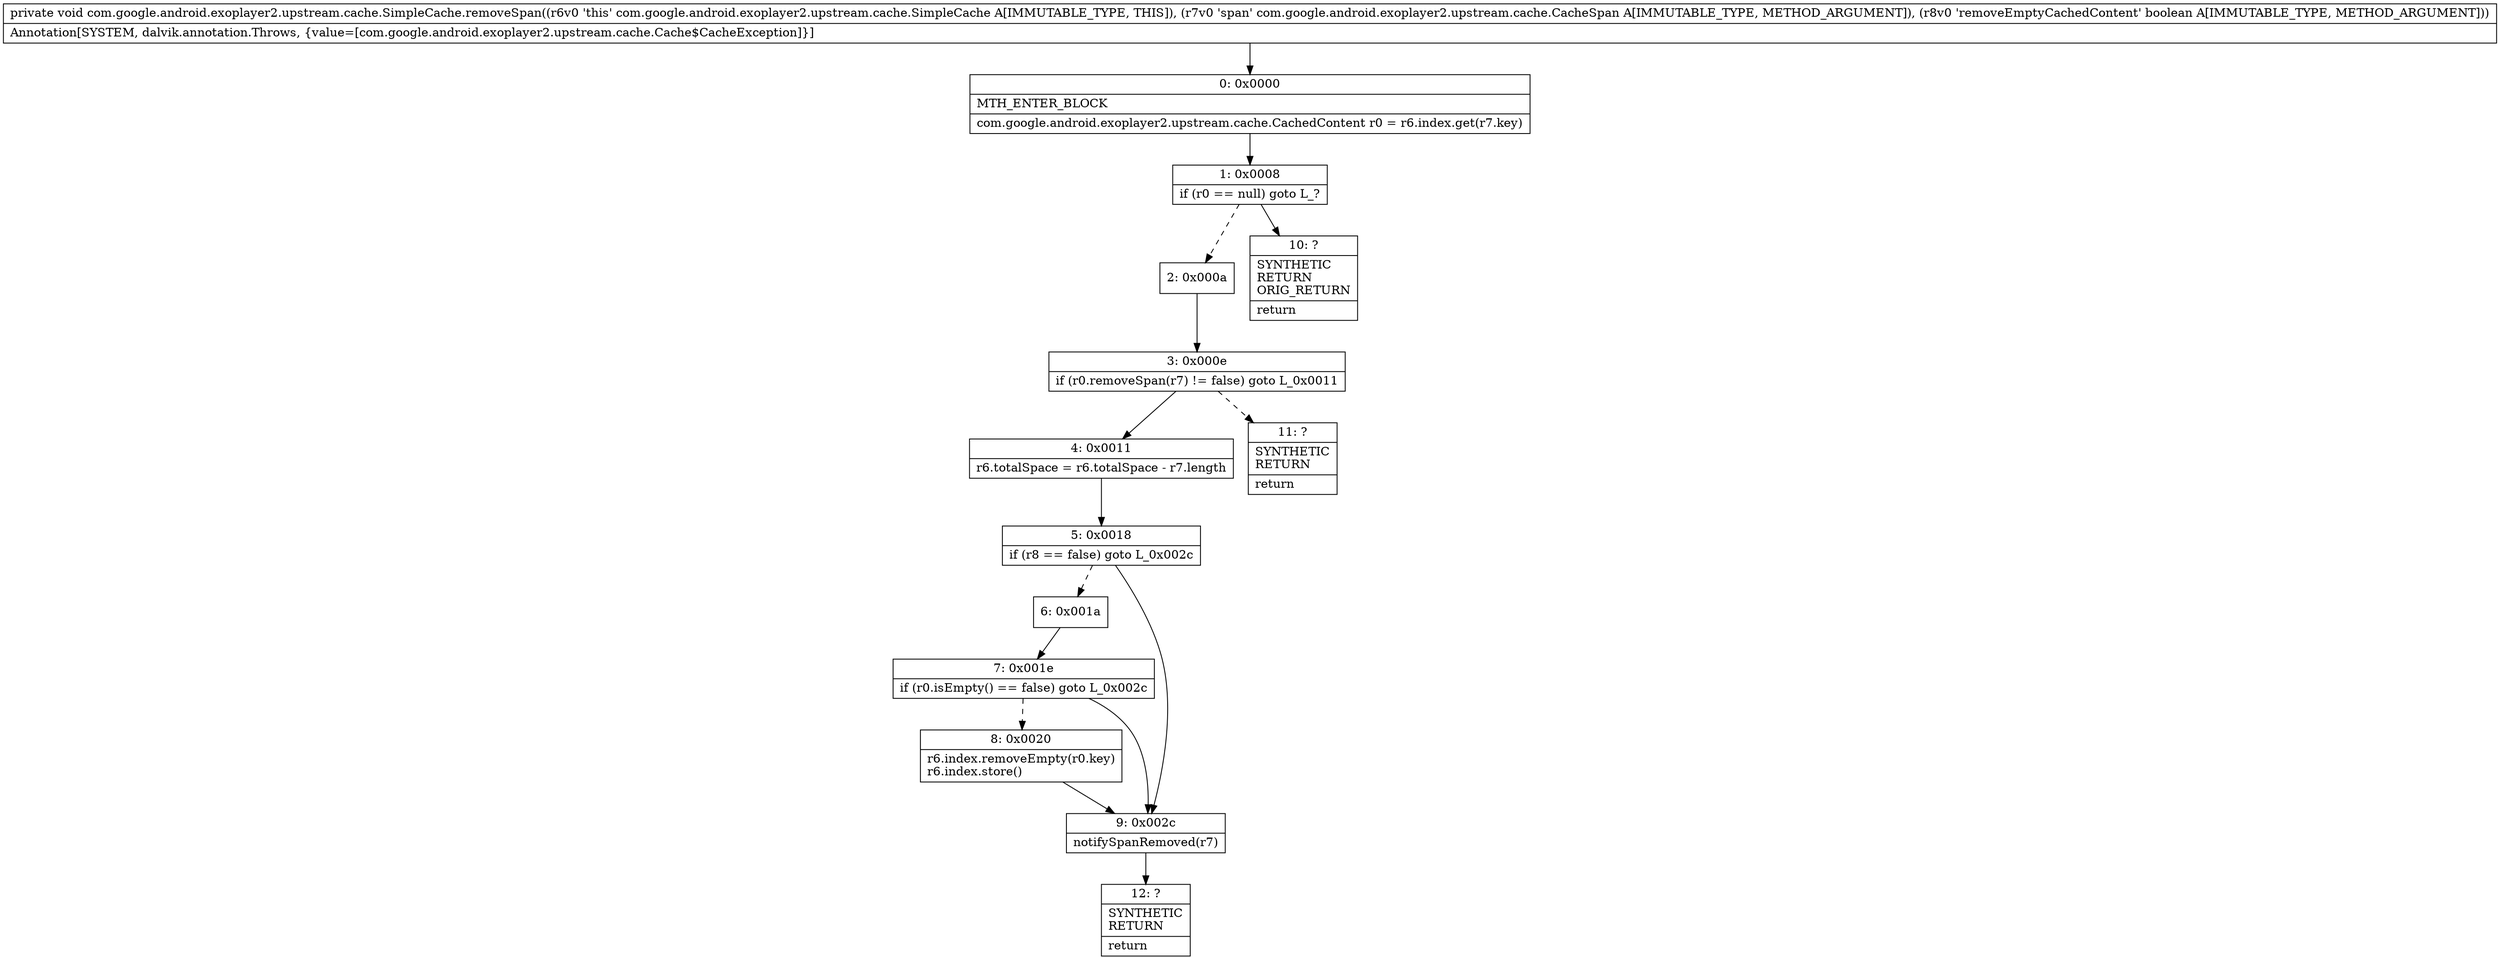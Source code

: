 digraph "CFG forcom.google.android.exoplayer2.upstream.cache.SimpleCache.removeSpan(Lcom\/google\/android\/exoplayer2\/upstream\/cache\/CacheSpan;Z)V" {
Node_0 [shape=record,label="{0\:\ 0x0000|MTH_ENTER_BLOCK\l|com.google.android.exoplayer2.upstream.cache.CachedContent r0 = r6.index.get(r7.key)\l}"];
Node_1 [shape=record,label="{1\:\ 0x0008|if (r0 == null) goto L_?\l}"];
Node_2 [shape=record,label="{2\:\ 0x000a}"];
Node_3 [shape=record,label="{3\:\ 0x000e|if (r0.removeSpan(r7) != false) goto L_0x0011\l}"];
Node_4 [shape=record,label="{4\:\ 0x0011|r6.totalSpace = r6.totalSpace \- r7.length\l}"];
Node_5 [shape=record,label="{5\:\ 0x0018|if (r8 == false) goto L_0x002c\l}"];
Node_6 [shape=record,label="{6\:\ 0x001a}"];
Node_7 [shape=record,label="{7\:\ 0x001e|if (r0.isEmpty() == false) goto L_0x002c\l}"];
Node_8 [shape=record,label="{8\:\ 0x0020|r6.index.removeEmpty(r0.key)\lr6.index.store()\l}"];
Node_9 [shape=record,label="{9\:\ 0x002c|notifySpanRemoved(r7)\l}"];
Node_10 [shape=record,label="{10\:\ ?|SYNTHETIC\lRETURN\lORIG_RETURN\l|return\l}"];
Node_11 [shape=record,label="{11\:\ ?|SYNTHETIC\lRETURN\l|return\l}"];
Node_12 [shape=record,label="{12\:\ ?|SYNTHETIC\lRETURN\l|return\l}"];
MethodNode[shape=record,label="{private void com.google.android.exoplayer2.upstream.cache.SimpleCache.removeSpan((r6v0 'this' com.google.android.exoplayer2.upstream.cache.SimpleCache A[IMMUTABLE_TYPE, THIS]), (r7v0 'span' com.google.android.exoplayer2.upstream.cache.CacheSpan A[IMMUTABLE_TYPE, METHOD_ARGUMENT]), (r8v0 'removeEmptyCachedContent' boolean A[IMMUTABLE_TYPE, METHOD_ARGUMENT]))  | Annotation[SYSTEM, dalvik.annotation.Throws, \{value=[com.google.android.exoplayer2.upstream.cache.Cache$CacheException]\}]\l}"];
MethodNode -> Node_0;
Node_0 -> Node_1;
Node_1 -> Node_2[style=dashed];
Node_1 -> Node_10;
Node_2 -> Node_3;
Node_3 -> Node_4;
Node_3 -> Node_11[style=dashed];
Node_4 -> Node_5;
Node_5 -> Node_6[style=dashed];
Node_5 -> Node_9;
Node_6 -> Node_7;
Node_7 -> Node_8[style=dashed];
Node_7 -> Node_9;
Node_8 -> Node_9;
Node_9 -> Node_12;
}

